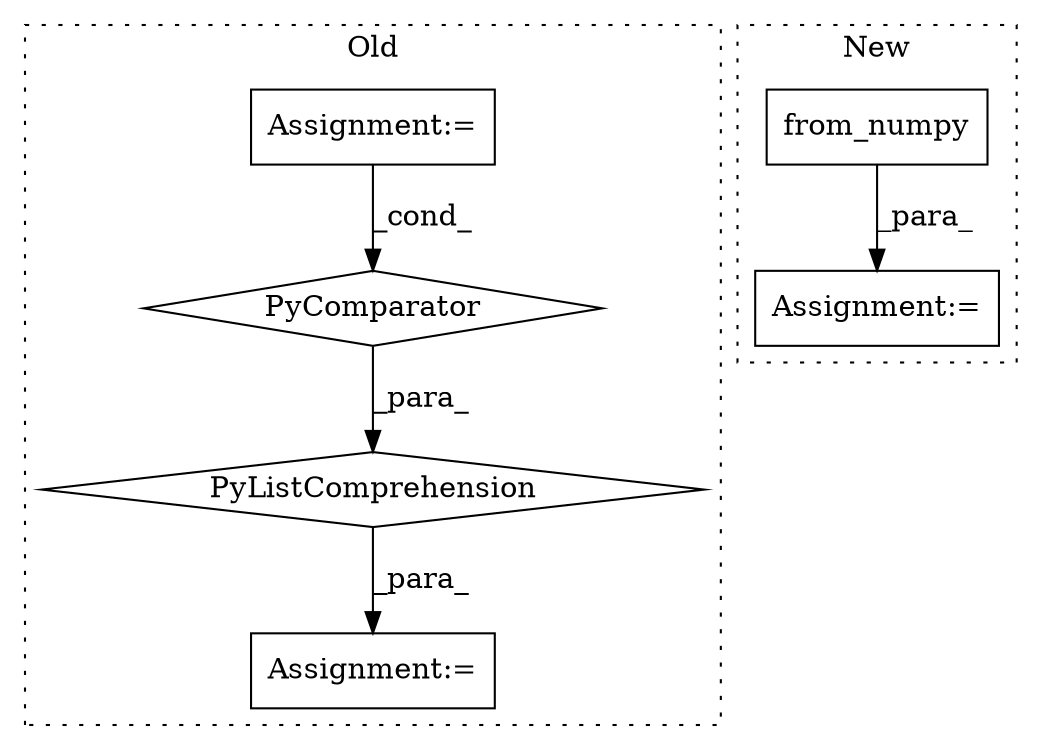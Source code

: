 digraph G {
subgraph cluster0 {
1 [label="PyListComprehension" a="109" s="1810" l="141" shape="diamond"];
3 [label="PyComparator" a="113" s="1913" l="30" shape="diamond"];
4 [label="Assignment:=" a="7" s="1798" l="12" shape="box"];
5 [label="Assignment:=" a="7" s="1226" l="1" shape="box"];
label = "Old";
style="dotted";
}
subgraph cluster1 {
2 [label="from_numpy" a="32" s="2231,2265" l="11,1" shape="box"];
6 [label="Assignment:=" a="7" s="2203" l="1" shape="box"];
label = "New";
style="dotted";
}
1 -> 4 [label="_para_"];
2 -> 6 [label="_para_"];
3 -> 1 [label="_para_"];
5 -> 3 [label="_cond_"];
}